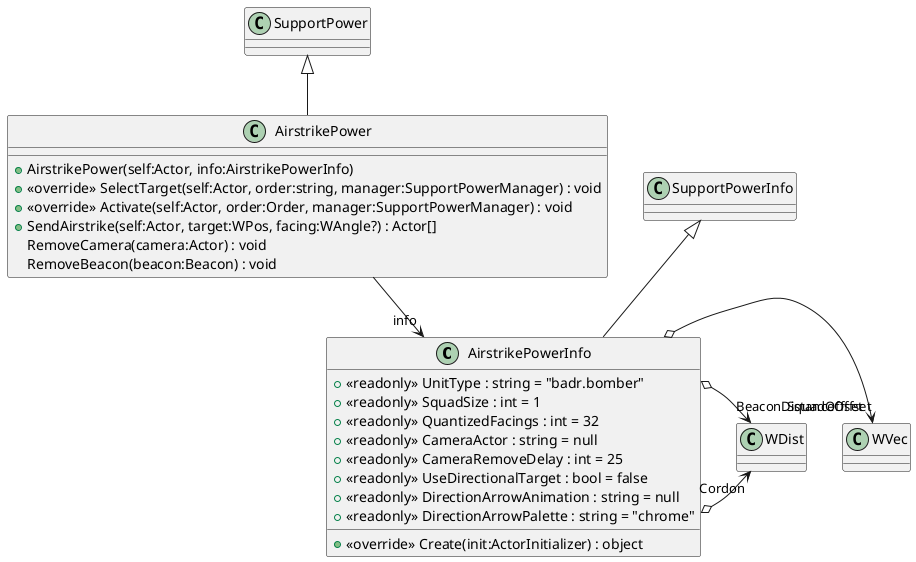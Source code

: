 @startuml
class AirstrikePowerInfo {
    + <<readonly>> UnitType : string = "badr.bomber"
    + <<readonly>> SquadSize : int = 1
    + <<readonly>> QuantizedFacings : int = 32
    + <<readonly>> CameraActor : string = null
    + <<readonly>> CameraRemoveDelay : int = 25
    + <<readonly>> UseDirectionalTarget : bool = false
    + <<readonly>> DirectionArrowAnimation : string = null
    + <<readonly>> DirectionArrowPalette : string = "chrome"
    + <<override>> Create(init:ActorInitializer) : object
}
class AirstrikePower {
    + AirstrikePower(self:Actor, info:AirstrikePowerInfo)
    + <<override>> SelectTarget(self:Actor, order:string, manager:SupportPowerManager) : void
    + <<override>> Activate(self:Actor, order:Order, manager:SupportPowerManager) : void
    + SendAirstrike(self:Actor, target:WPos, facing:WAngle?) : Actor[]
    RemoveCamera(camera:Actor) : void
    RemoveBeacon(beacon:Beacon) : void
}
SupportPowerInfo <|-- AirstrikePowerInfo
AirstrikePowerInfo o-> "SquadOffset" WVec
AirstrikePowerInfo o-> "Cordon" WDist
AirstrikePowerInfo o-> "BeaconDistanceOffset" WDist
SupportPower <|-- AirstrikePower
AirstrikePower --> "info" AirstrikePowerInfo
@enduml
